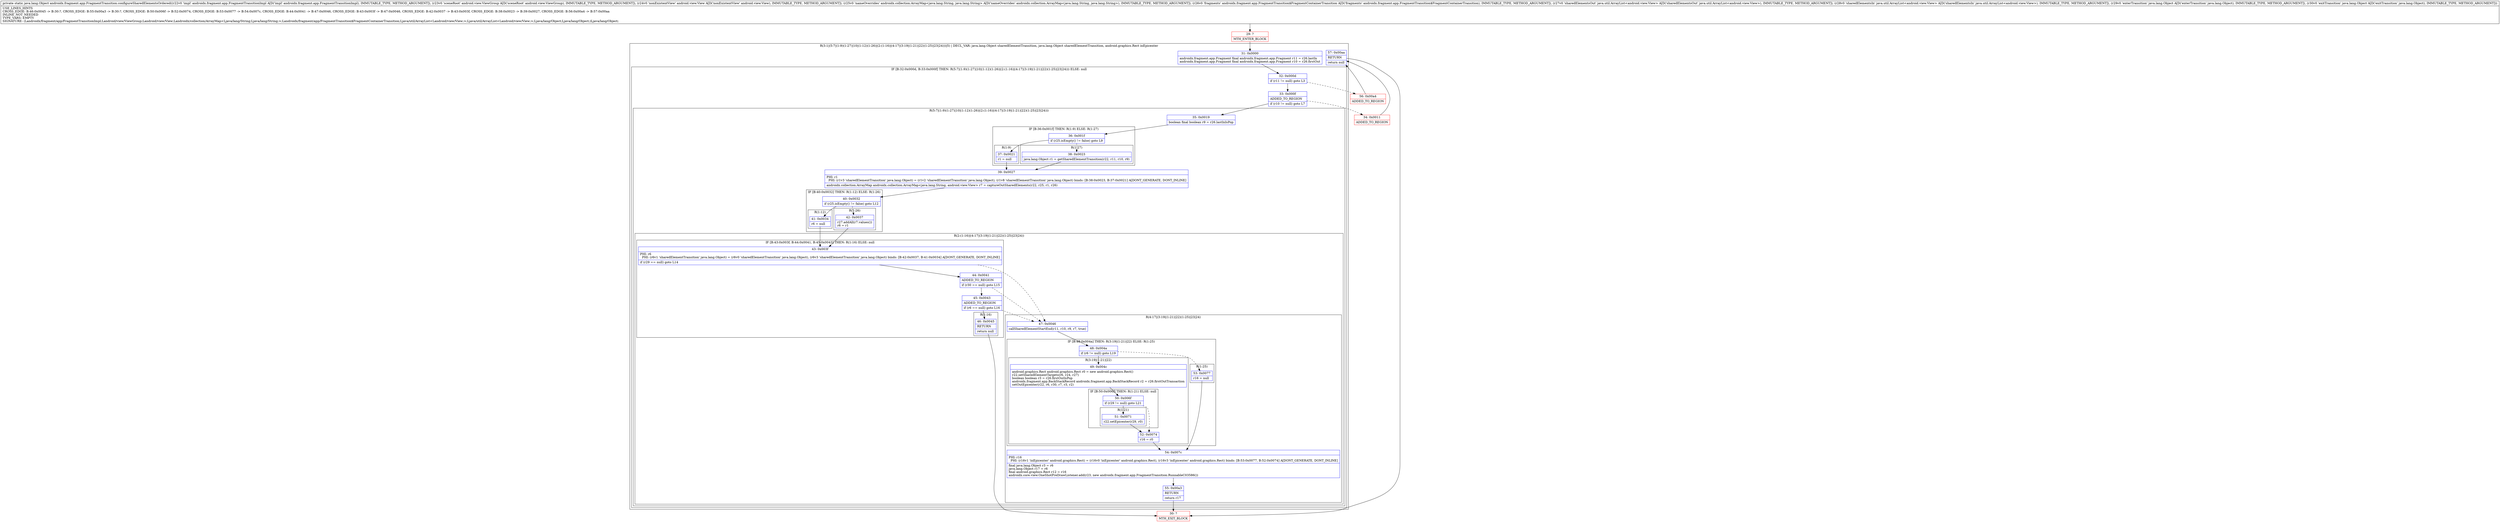 digraph "CFG forandroidx.fragment.app.FragmentTransition.configureSharedElementsOrdered(Landroidx\/fragment\/app\/FragmentTransitionImpl;Landroid\/view\/ViewGroup;Landroid\/view\/View;Landroidx\/collection\/ArrayMap;Landroidx\/fragment\/app\/FragmentTransition$FragmentContainerTransition;Ljava\/util\/ArrayList;Ljava\/util\/ArrayList;Ljava\/lang\/Object;Ljava\/lang\/Object;)Ljava\/lang\/Object;" {
subgraph cluster_Region_661637648 {
label = "R(3:1|(5:7|(1:9)(1:27)|10|(1:12)(1:26)|(2:(1:16)|(4:17|(3:19|(1:21)|22)(1:25)|23|24)))|5) | DECL_VAR: java.lang.Object sharedElementTransition, java.lang.Object sharedElementTransition, android.graphics.Rect inEpicenter\l";
node [shape=record,color=blue];
Node_31 [shape=record,label="{31\:\ 0x0000|androidx.fragment.app.Fragment final androidx.fragment.app.Fragment r11 = r26.lastIn\landroidx.fragment.app.Fragment final androidx.fragment.app.Fragment r10 = r26.firstOut\l}"];
subgraph cluster_IfRegion_52001883 {
label = "IF [B:32:0x000d, B:33:0x000f] THEN: R(5:7|(1:9)(1:27)|10|(1:12)(1:26)|(2:(1:16)|(4:17|(3:19|(1:21)|22)(1:25)|23|24))) ELSE: null";
node [shape=record,color=blue];
Node_32 [shape=record,label="{32\:\ 0x000d|if (r11 != null) goto L3\l}"];
Node_33 [shape=record,label="{33\:\ 0x000f|ADDED_TO_REGION\l|if (r10 != null) goto L7\l}"];
subgraph cluster_Region_312531894 {
label = "R(5:7|(1:9)(1:27)|10|(1:12)(1:26)|(2:(1:16)|(4:17|(3:19|(1:21)|22)(1:25)|23|24)))";
node [shape=record,color=blue];
Node_35 [shape=record,label="{35\:\ 0x0019|boolean final boolean r9 = r26.lastInIsPop\l}"];
subgraph cluster_IfRegion_2037484715 {
label = "IF [B:36:0x001f] THEN: R(1:9) ELSE: R(1:27)";
node [shape=record,color=blue];
Node_36 [shape=record,label="{36\:\ 0x001f|if (r25.isEmpty() != false) goto L9\l}"];
subgraph cluster_Region_1519617565 {
label = "R(1:9)";
node [shape=record,color=blue];
Node_37 [shape=record,label="{37\:\ 0x0021|r1 = null\l}"];
}
subgraph cluster_Region_1363539307 {
label = "R(1:27)";
node [shape=record,color=blue];
Node_38 [shape=record,label="{38\:\ 0x0023|java.lang.Object r1 = getSharedElementTransition(r22, r11, r10, r9)\l}"];
}
}
Node_39 [shape=record,label="{39\:\ 0x0027|PHI: r1 \l  PHI: (r1v3 'sharedElementTransition' java.lang.Object) = (r1v2 'sharedElementTransition' java.lang.Object), (r1v8 'sharedElementTransition' java.lang.Object) binds: [B:38:0x0023, B:37:0x0021] A[DONT_GENERATE, DONT_INLINE]\l|androidx.collection.ArrayMap androidx.collection.ArrayMap\<java.lang.String, android.view.View\> r7 = captureOutSharedElements(r22, r25, r1, r26)\l}"];
subgraph cluster_IfRegion_1658608762 {
label = "IF [B:40:0x0032] THEN: R(1:12) ELSE: R(1:26)";
node [shape=record,color=blue];
Node_40 [shape=record,label="{40\:\ 0x0032|if (r25.isEmpty() != false) goto L12\l}"];
subgraph cluster_Region_1315879559 {
label = "R(1:12)";
node [shape=record,color=blue];
Node_41 [shape=record,label="{41\:\ 0x0034|r6 = null\l}"];
}
subgraph cluster_Region_604233353 {
label = "R(1:26)";
node [shape=record,color=blue];
Node_42 [shape=record,label="{42\:\ 0x0037|r27.addAll(r7.values())\lr6 = r1\l}"];
}
}
subgraph cluster_Region_1737194941 {
label = "R(2:(1:16)|(4:17|(3:19|(1:21)|22)(1:25)|23|24))";
node [shape=record,color=blue];
subgraph cluster_IfRegion_974692984 {
label = "IF [B:43:0x003f, B:44:0x0041, B:45:0x0043] THEN: R(1:16) ELSE: null";
node [shape=record,color=blue];
Node_43 [shape=record,label="{43\:\ 0x003f|PHI: r6 \l  PHI: (r6v1 'sharedElementTransition' java.lang.Object) = (r6v0 'sharedElementTransition' java.lang.Object), (r6v3 'sharedElementTransition' java.lang.Object) binds: [B:42:0x0037, B:41:0x0034] A[DONT_GENERATE, DONT_INLINE]\l|if (r29 == null) goto L14\l}"];
Node_44 [shape=record,label="{44\:\ 0x0041|ADDED_TO_REGION\l|if (r30 == null) goto L15\l}"];
Node_45 [shape=record,label="{45\:\ 0x0043|ADDED_TO_REGION\l|if (r6 == null) goto L16\l}"];
subgraph cluster_Region_1333359940 {
label = "R(1:16)";
node [shape=record,color=blue];
Node_46 [shape=record,label="{46\:\ 0x0045|RETURN\l|return null\l}"];
}
}
subgraph cluster_Region_1262925700 {
label = "R(4:17|(3:19|(1:21)|22)(1:25)|23|24)";
node [shape=record,color=blue];
Node_47 [shape=record,label="{47\:\ 0x0046|callSharedElementStartEnd(r11, r10, r9, r7, true)\l}"];
subgraph cluster_IfRegion_1330044765 {
label = "IF [B:48:0x004a] THEN: R(3:19|(1:21)|22) ELSE: R(1:25)";
node [shape=record,color=blue];
Node_48 [shape=record,label="{48\:\ 0x004a|if (r6 != null) goto L19\l}"];
subgraph cluster_Region_1510450970 {
label = "R(3:19|(1:21)|22)";
node [shape=record,color=blue];
Node_49 [shape=record,label="{49\:\ 0x004c|android.graphics.Rect android.graphics.Rect r0 = new android.graphics.Rect()\lr22.setSharedElementTargets(r6, r24, r27)\lboolean boolean r3 = r26.firstOutIsPop\landroidx.fragment.app.BackStackRecord androidx.fragment.app.BackStackRecord r2 = r26.firstOutTransaction\lsetOutEpicenter(r22, r6, r30, r7, r3, r2)\l}"];
subgraph cluster_IfRegion_1931228573 {
label = "IF [B:50:0x006f] THEN: R(1:21) ELSE: null";
node [shape=record,color=blue];
Node_50 [shape=record,label="{50\:\ 0x006f|if (r29 != null) goto L21\l}"];
subgraph cluster_Region_851844663 {
label = "R(1:21)";
node [shape=record,color=blue];
Node_51 [shape=record,label="{51\:\ 0x0071|r22.setEpicenter(r29, r0)\l}"];
}
}
Node_52 [shape=record,label="{52\:\ 0x0074|r16 = r0\l}"];
}
subgraph cluster_Region_143359545 {
label = "R(1:25)";
node [shape=record,color=blue];
Node_53 [shape=record,label="{53\:\ 0x0077|r16 = null\l}"];
}
}
Node_54 [shape=record,label="{54\:\ 0x007c|PHI: r16 \l  PHI: (r16v1 'inEpicenter' android.graphics.Rect) = (r16v0 'inEpicenter' android.graphics.Rect), (r16v3 'inEpicenter' android.graphics.Rect) binds: [B:53:0x0077, B:52:0x0074] A[DONT_GENERATE, DONT_INLINE]\l|final java.lang.Object r3 = r6\ljava.lang.Object r17 = r6\lfinal android.graphics.Rect r12 = r16\landroidx.core.view.OneShotPreDrawListener.add(r23, new androidx.fragment.app.FragmentTransition.RunnableC03586())\l}"];
Node_55 [shape=record,label="{55\:\ 0x00a3|RETURN\l|return r17\l}"];
}
}
}
}
Node_57 [shape=record,label="{57\:\ 0x00aa|RETURN\l|return null\l}"];
}
Node_29 [shape=record,color=red,label="{29\:\ ?|MTH_ENTER_BLOCK\l}"];
Node_34 [shape=record,color=red,label="{34\:\ 0x0011|ADDED_TO_REGION\l}"];
Node_30 [shape=record,color=red,label="{30\:\ ?|MTH_EXIT_BLOCK\l}"];
Node_56 [shape=record,color=red,label="{56\:\ 0x00a4|ADDED_TO_REGION\l}"];
MethodNode[shape=record,label="{private static java.lang.Object androidx.fragment.app.FragmentTransition.configureSharedElementsOrdered((r22v0 'impl' androidx.fragment.app.FragmentTransitionImpl A[D('impl' androidx.fragment.app.FragmentTransitionImpl), IMMUTABLE_TYPE, METHOD_ARGUMENT]), (r23v0 'sceneRoot' android.view.ViewGroup A[D('sceneRoot' android.view.ViewGroup), IMMUTABLE_TYPE, METHOD_ARGUMENT]), (r24v0 'nonExistentView' android.view.View A[D('nonExistentView' android.view.View), IMMUTABLE_TYPE, METHOD_ARGUMENT]), (r25v0 'nameOverrides' androidx.collection.ArrayMap\<java.lang.String, java.lang.String\> A[D('nameOverrides' androidx.collection.ArrayMap\<java.lang.String, java.lang.String\>), IMMUTABLE_TYPE, METHOD_ARGUMENT]), (r26v0 'fragments' androidx.fragment.app.FragmentTransition$FragmentContainerTransition A[D('fragments' androidx.fragment.app.FragmentTransition$FragmentContainerTransition), IMMUTABLE_TYPE, METHOD_ARGUMENT]), (r27v0 'sharedElementsOut' java.util.ArrayList\<android.view.View\> A[D('sharedElementsOut' java.util.ArrayList\<android.view.View\>), IMMUTABLE_TYPE, METHOD_ARGUMENT]), (r28v0 'sharedElementsIn' java.util.ArrayList\<android.view.View\> A[D('sharedElementsIn' java.util.ArrayList\<android.view.View\>), IMMUTABLE_TYPE, METHOD_ARGUMENT]), (r29v0 'enterTransition' java.lang.Object A[D('enterTransition' java.lang.Object), IMMUTABLE_TYPE, METHOD_ARGUMENT]), (r30v0 'exitTransition' java.lang.Object A[D('exitTransition' java.lang.Object), IMMUTABLE_TYPE, METHOD_ARGUMENT]))  | USE_LINES_HINTS\lCROSS_EDGE: B:46:0x0045 \-\> B:30:?, CROSS_EDGE: B:55:0x00a3 \-\> B:30:?, CROSS_EDGE: B:50:0x006f \-\> B:52:0x0074, CROSS_EDGE: B:53:0x0077 \-\> B:54:0x007c, CROSS_EDGE: B:44:0x0041 \-\> B:47:0x0046, CROSS_EDGE: B:43:0x003f \-\> B:47:0x0046, CROSS_EDGE: B:42:0x0037 \-\> B:43:0x003f, CROSS_EDGE: B:38:0x0023 \-\> B:39:0x0027, CROSS_EDGE: B:56:0x00a4 \-\> B:57:0x00aa\lINLINE_NOT_NEEDED\lTYPE_VARS: EMPTY\lSIGNATURE: (Landroidx\/fragment\/app\/FragmentTransitionImpl;Landroid\/view\/ViewGroup;Landroid\/view\/View;Landroidx\/collection\/ArrayMap\<Ljava\/lang\/String;Ljava\/lang\/String;\>;Landroidx\/fragment\/app\/FragmentTransition$FragmentContainerTransition;Ljava\/util\/ArrayList\<Landroid\/view\/View;\>;Ljava\/util\/ArrayList\<Landroid\/view\/View;\>;Ljava\/lang\/Object;Ljava\/lang\/Object;)Ljava\/lang\/Object;\l}"];
MethodNode -> Node_29;Node_31 -> Node_32;
Node_32 -> Node_33;
Node_32 -> Node_56[style=dashed];
Node_33 -> Node_34[style=dashed];
Node_33 -> Node_35;
Node_35 -> Node_36;
Node_36 -> Node_37;
Node_36 -> Node_38[style=dashed];
Node_37 -> Node_39;
Node_38 -> Node_39;
Node_39 -> Node_40;
Node_40 -> Node_41;
Node_40 -> Node_42[style=dashed];
Node_41 -> Node_43;
Node_42 -> Node_43;
Node_43 -> Node_44;
Node_43 -> Node_47[style=dashed];
Node_44 -> Node_45;
Node_44 -> Node_47[style=dashed];
Node_45 -> Node_46;
Node_45 -> Node_47[style=dashed];
Node_46 -> Node_30;
Node_47 -> Node_48;
Node_48 -> Node_49;
Node_48 -> Node_53[style=dashed];
Node_49 -> Node_50;
Node_50 -> Node_51;
Node_50 -> Node_52[style=dashed];
Node_51 -> Node_52;
Node_52 -> Node_54;
Node_53 -> Node_54;
Node_54 -> Node_55;
Node_55 -> Node_30;
Node_57 -> Node_30;
Node_29 -> Node_31;
Node_34 -> Node_57;
Node_56 -> Node_57;
}


